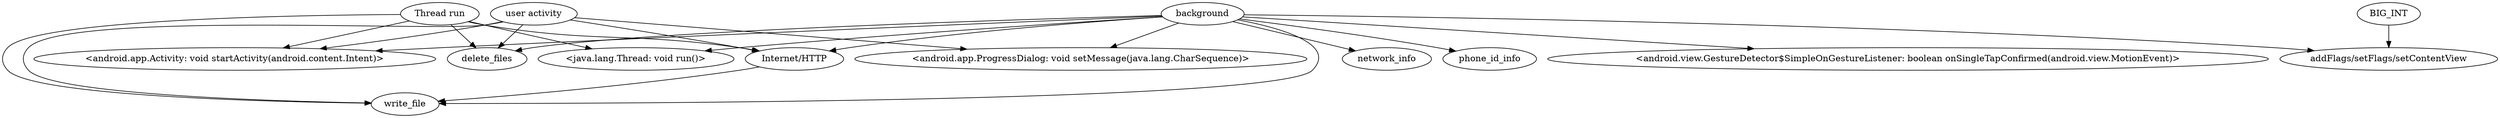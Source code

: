 strict digraph  {
	graph ["graph"="{}"];
	"<java.lang.Thread: void run()>"	 [domain=library,
		type=SENSITIVE_METHOD];
	write_file	 [domain=library,
		type=merged];
	"addFlags/setFlags/setContentView"	 [domain=library,
		type=merged];
	network_info	 [domain=library,
		type=merged];
	"Internet/HTTP"	 [domain=library,
		type=merged];
	"Internet/HTTP" -> write_file	 [deps=DATAFLOW,
		type=DEP];
	phone_id_info	 [domain=library,
		type=merged];
	"<android.app.Activity: void startActivity(android.content.Intent)>"	 [domain=library,
		type=SENSITIVE_METHOD];
	delete_files	 [domain=library,
		type=merged];
	BIG_INT	 [domain=library,
		type=CONST_INT];
	BIG_INT -> "addFlags/setFlags/setContentView"	 [deps=DATAFLOW,
		type=DEP];
	"<android.app.ProgressDialog: void setMessage(java.lang.CharSequence)>"	 [domain=library,
		type=SENSITIVE_METHOD];
	background	 [domain=library,
		type=entrypoint];
	background -> "<android.app.ProgressDialog: void setMessage(java.lang.CharSequence)>"	 [deps=FROM_SENSITIVE_PARENT_TO_SENSITIVE_API,
		type=DEP];
	background -> "<android.app.Activity: void startActivity(android.content.Intent)>"	 [deps="FROM_SENSITIVE_PARENT_TO_SENSITIVE_API-CALL-CALL-CALL-CALL-CALL",
		type=DEP];
	background -> "<java.lang.Thread: void run()>"	 [deps="FROM_SENSITIVE_PARENT_TO_SENSITIVE_API-CALL",
		type=DEP];
	background -> "addFlags/setFlags/setContentView"	 [deps="FROM_SENSITIVE_PARENT_TO_SENSITIVE_API-CALL",
		type=DEP];
	background -> delete_files	 [deps="FROM_SENSITIVE_PARENT_TO_SENSITIVE_API-CALL-CALL",
		type=DEP];
	background -> write_file	 [deps="FROM_SENSITIVE_PARENT_TO_SENSITIVE_API-CALL-CALL",
		type=DEP];
	background -> phone_id_info	 [deps="FROM_SENSITIVE_PARENT_TO_SENSITIVE_API-CALL",
		type=DEP];
	background -> "Internet/HTTP"	 [deps="FROM_SENSITIVE_PARENT_TO_SENSITIVE_API-CALL",
		type=DEP];
	background -> network_info	 [deps="FROM_SENSITIVE_PARENT_TO_SENSITIVE_API-CALL",
		type=DEP];
	"<android.view.GestureDetector$SimpleOnGestureListener: boolean onSingleTapConfirmed(android.view.MotionEvent)>"	 [domain=library,
		type=SENSITIVE_METHOD];
	background -> "<android.view.GestureDetector$SimpleOnGestureListener: boolean onSingleTapConfirmed(android.view.MotionEvent)>"	 [deps=FROM_SENSITIVE_PARENT_TO_SENSITIVE_API,
		type=DEP];
	"user activity"	 [domain=library,
		type=entrypoint];
	"user activity" -> "<android.app.Activity: void startActivity(android.content.Intent)>"	 [deps="FROM_SENSITIVE_PARENT_TO_SENSITIVE_API-CALL-CALL-CALL-CALL-CALL-CALL",
		type=DEP];
	"user activity" -> "<android.app.ProgressDialog: void setMessage(java.lang.CharSequence)>"	 [deps="FROM_SENSITIVE_PARENT_TO_SENSITIVE_API-CALL",
		type=DEP];
	"user activity" -> delete_files	 [deps="FROM_SENSITIVE_PARENT_TO_SENSITIVE_API-CALL-CALL-CALL",
		type=DEP];
	"user activity" -> write_file	 [deps="FROM_SENSITIVE_PARENT_TO_SENSITIVE_API-CALL-CALL-CALL",
		type=DEP];
	"user activity" -> "Internet/HTTP"	 [deps="FROM_SENSITIVE_PARENT_TO_SENSITIVE_API-CALL-CALL-CALL",
		type=DEP];
	"Thread run"	 [domain=library,
		type=entrypoint];
	"Thread run" -> "<java.lang.Thread: void run()>"	 [deps=FROM_SENSITIVE_PARENT_TO_SENSITIVE_API,
		type=DEP];
	"Thread run" -> "<android.app.Activity: void startActivity(android.content.Intent)>"	 [deps="FROM_SENSITIVE_PARENT_TO_SENSITIVE_API-CALL-CALL-CALL-CALL",
		type=DEP];
	"Thread run" -> delete_files	 [deps="FROM_SENSITIVE_PARENT_TO_SENSITIVE_API-CALL",
		type=DEP];
	"Thread run" -> write_file	 [deps="FROM_SENSITIVE_PARENT_TO_SENSITIVE_API-CALL",
		type=DEP];
	"Thread run" -> "Internet/HTTP"	 [deps="FROM_SENSITIVE_PARENT_TO_SENSITIVE_API-CALL",
		type=DEP];
}
